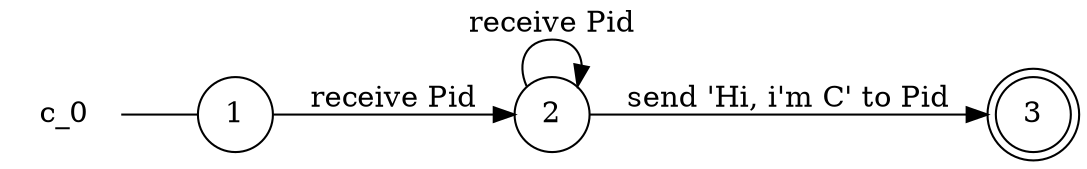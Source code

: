 digraph c_0 {
	rankdir="LR";
	n_0 [label="c_0", shape="plaintext"];
	n_1 [id="1", shape=circle, label="1"];
	n_0 -> n_1 [arrowhead=none];
	n_2 [id="2", shape=doublecircle, label="3"];
	n_3 [id="3", shape=circle, label="2"];

	n_1 -> n_3 [id="[$e|2]", label="receive Pid"];
	n_3 -> n_3 [id="[$e|1]", label="receive Pid"];
	n_3 -> n_2 [id="[$e|0]", label="send 'Hi, i'm C' to Pid"];
}

